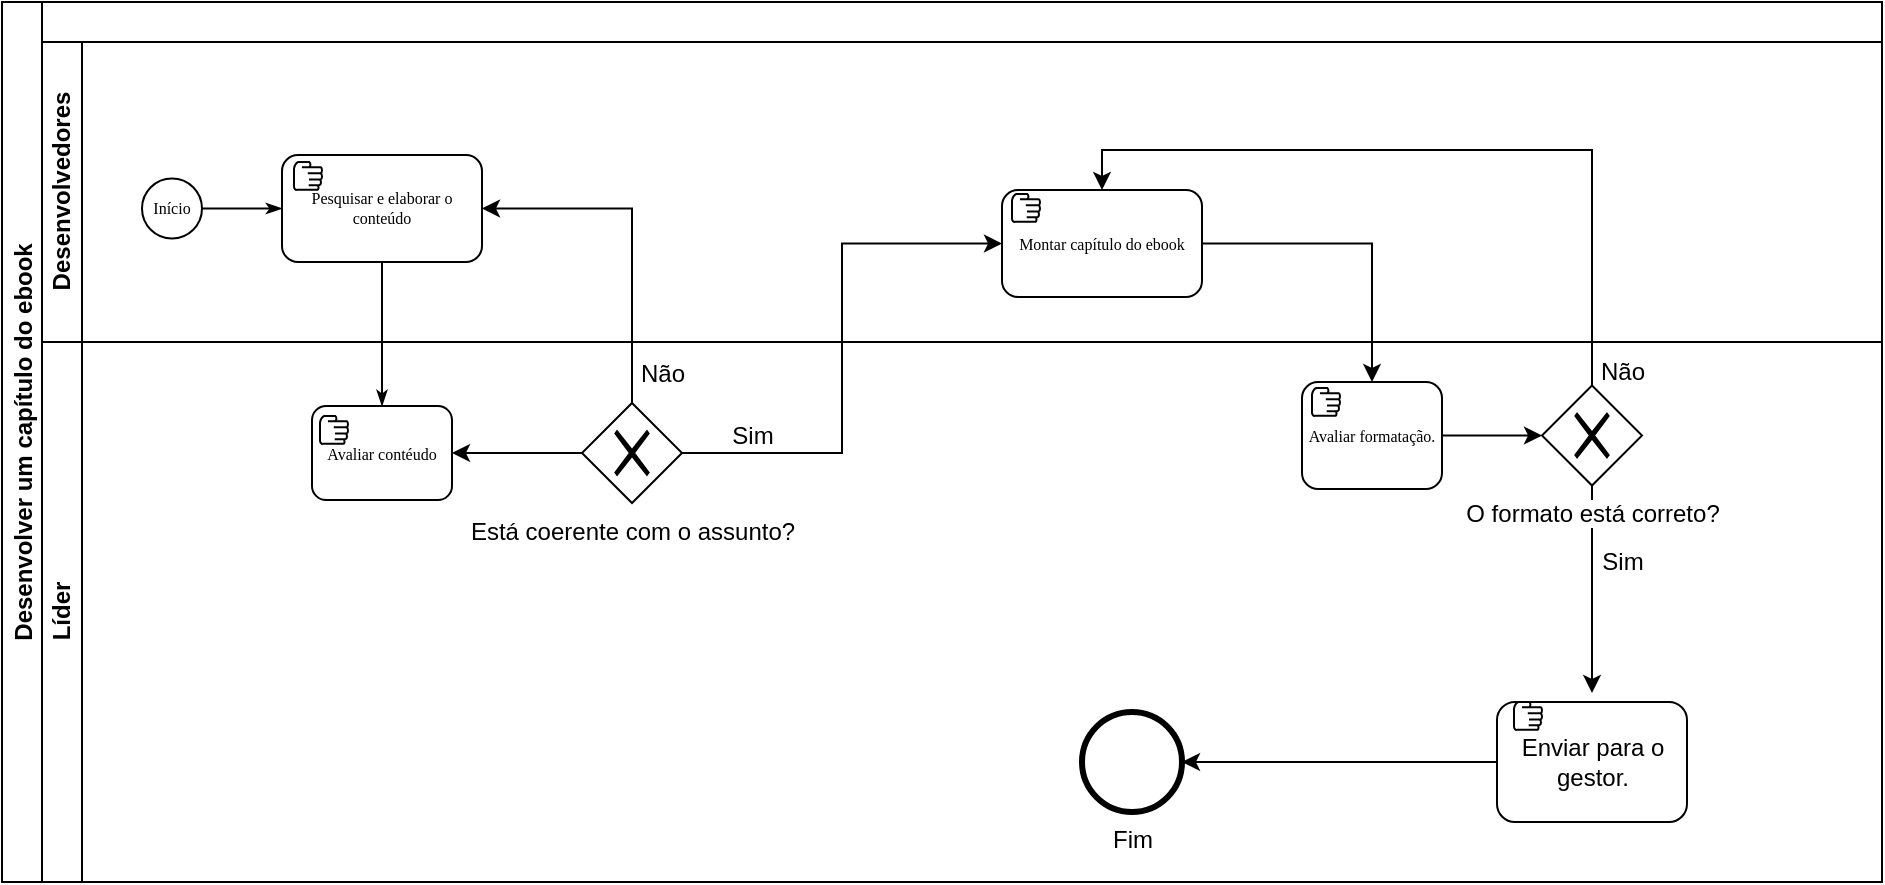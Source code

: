 <mxfile version="12.6.7" type="github">
  <diagram name="Page-1" id="c7488fd3-1785-93aa-aadb-54a6760d102a">
    <mxGraphModel dx="1102" dy="482" grid="1" gridSize="10" guides="1" tooltips="1" connect="1" arrows="1" fold="1" page="1" pageScale="1" pageWidth="1100" pageHeight="850" background="#ffffff" math="0" shadow="0">
      <root>
        <mxCell id="0"/>
        <mxCell id="1" parent="0"/>
        <mxCell id="2b4e8129b02d487f-1" value="" style="swimlane;html=1;childLayout=stackLayout;horizontal=1;startSize=20;horizontalStack=0;rounded=0;shadow=0;labelBackgroundColor=none;strokeWidth=1;fontFamily=Verdana;fontSize=8;align=center;" parent="1" vertex="1">
          <mxGeometry x="180" y="70" width="920" height="440" as="geometry">
            <mxRectangle x="180" y="70" width="50" height="40" as="alternateBounds"/>
          </mxGeometry>
        </mxCell>
        <mxCell id="-MDUBQ47qq7bkylrePRb-85" style="edgeStyle=orthogonalEdgeStyle;rounded=0;orthogonalLoop=1;jettySize=auto;html=1;entryX=0.5;entryY=0;entryDx=0;entryDy=0;" parent="2b4e8129b02d487f-1" source="-MDUBQ47qq7bkylrePRb-25" edge="1">
          <mxGeometry relative="1" as="geometry">
            <mxPoint x="775" y="345.5" as="targetPoint"/>
          </mxGeometry>
        </mxCell>
        <mxCell id="-MDUBQ47qq7bkylrePRb-86" value="Sim" style="text;html=1;align=center;verticalAlign=middle;resizable=0;points=[];labelBackgroundColor=#ffffff;" parent="-MDUBQ47qq7bkylrePRb-85" vertex="1" connectable="0">
          <mxGeometry x="-0.269" y="1" relative="1" as="geometry">
            <mxPoint x="14" as="offset"/>
          </mxGeometry>
        </mxCell>
        <mxCell id="2b4e8129b02d487f-2" value="Desenvolvedores" style="swimlane;html=1;startSize=20;horizontal=0;" parent="2b4e8129b02d487f-1" vertex="1">
          <mxGeometry y="20" width="920" height="150" as="geometry">
            <mxRectangle y="20" width="680" height="20" as="alternateBounds"/>
          </mxGeometry>
        </mxCell>
        <mxCell id="2b4e8129b02d487f-18" style="edgeStyle=orthogonalEdgeStyle;rounded=0;html=1;labelBackgroundColor=none;startArrow=none;startFill=0;startSize=5;endArrow=classicThin;endFill=1;endSize=5;jettySize=auto;orthogonalLoop=1;strokeWidth=1;fontFamily=Verdana;fontSize=8" parent="2b4e8129b02d487f-2" source="2b4e8129b02d487f-5" target="2b4e8129b02d487f-6" edge="1">
          <mxGeometry relative="1" as="geometry"/>
        </mxCell>
        <mxCell id="2b4e8129b02d487f-5" value="Início" style="ellipse;whiteSpace=wrap;html=1;rounded=0;shadow=0;labelBackgroundColor=none;strokeWidth=1;fontFamily=Verdana;fontSize=8;align=center;" parent="2b4e8129b02d487f-2" vertex="1">
          <mxGeometry x="50" y="68.25" width="30" height="30" as="geometry"/>
        </mxCell>
        <mxCell id="2b4e8129b02d487f-6" value="Pesquisar e elaborar o conteúdo" style="rounded=1;whiteSpace=wrap;html=1;shadow=0;labelBackgroundColor=none;strokeWidth=1;fontFamily=Verdana;fontSize=8;align=center;" parent="2b4e8129b02d487f-2" vertex="1">
          <mxGeometry x="120" y="56.5" width="100" height="53.5" as="geometry"/>
        </mxCell>
        <mxCell id="-MDUBQ47qq7bkylrePRb-7" value="" style="shape=mxgraph.bpmn.manual_task;html=1;outlineConnect=0;" parent="2b4e8129b02d487f-2" vertex="1">
          <mxGeometry x="126" y="60" width="14" height="14" as="geometry"/>
        </mxCell>
        <mxCell id="-MDUBQ47qq7bkylrePRb-18" value="Montar capítulo do ebook" style="rounded=1;whiteSpace=wrap;html=1;shadow=0;labelBackgroundColor=none;strokeWidth=1;fontFamily=Verdana;fontSize=8;align=center;" parent="2b4e8129b02d487f-2" vertex="1">
          <mxGeometry x="480" y="74" width="100" height="53.5" as="geometry"/>
        </mxCell>
        <mxCell id="-MDUBQ47qq7bkylrePRb-21" value="" style="shape=mxgraph.bpmn.manual_task;html=1;outlineConnect=0;" parent="2b4e8129b02d487f-2" vertex="1">
          <mxGeometry x="485" y="76" width="14" height="14" as="geometry"/>
        </mxCell>
        <mxCell id="-MDUBQ47qq7bkylrePRb-19" style="edgeStyle=orthogonalEdgeStyle;rounded=0;orthogonalLoop=1;jettySize=auto;html=1;entryX=0;entryY=0.5;entryDx=0;entryDy=0;" parent="2b4e8129b02d487f-1" source="-MDUBQ47qq7bkylrePRb-13" target="-MDUBQ47qq7bkylrePRb-18" edge="1">
          <mxGeometry relative="1" as="geometry"/>
        </mxCell>
        <mxCell id="-MDUBQ47qq7bkylrePRb-68" value="Sim" style="text;html=1;align=center;verticalAlign=middle;resizable=0;points=[];labelBackgroundColor=#ffffff;" parent="-MDUBQ47qq7bkylrePRb-19" vertex="1" connectable="0">
          <mxGeometry x="-0.534" y="16" relative="1" as="geometry">
            <mxPoint x="-26.67" y="7.25" as="offset"/>
          </mxGeometry>
        </mxCell>
        <mxCell id="2b4e8129b02d487f-3" value="Líder" style="swimlane;html=1;startSize=20;horizontal=0;" parent="2b4e8129b02d487f-1" vertex="1">
          <mxGeometry y="170" width="920" height="270" as="geometry">
            <mxRectangle y="170" width="680" height="20" as="alternateBounds"/>
          </mxGeometry>
        </mxCell>
        <mxCell id="-MDUBQ47qq7bkylrePRb-13" value="Está coerente com o assunto?" style="shape=mxgraph.bpmn.shape;html=1;verticalLabelPosition=bottom;labelBackgroundColor=#ffffff;verticalAlign=top;align=center;perimeter=rhombusPerimeter;background=gateway;outlineConnect=0;outline=none;symbol=exclusiveGw;" parent="2b4e8129b02d487f-3" vertex="1">
          <mxGeometry x="270" y="30.5" width="50" height="50" as="geometry"/>
        </mxCell>
        <mxCell id="-MDUBQ47qq7bkylrePRb-25" value="O formato está correto?" style="shape=mxgraph.bpmn.shape;html=1;verticalLabelPosition=bottom;labelBackgroundColor=#ffffff;verticalAlign=top;align=center;perimeter=rhombusPerimeter;background=gateway;outlineConnect=0;outline=none;symbol=exclusiveGw;" parent="2b4e8129b02d487f-3" vertex="1">
          <mxGeometry x="750" y="21.75" width="50" height="50" as="geometry"/>
        </mxCell>
        <mxCell id="2b4e8129b02d487f-7" value="Avaliar contéudo" style="rounded=1;whiteSpace=wrap;html=1;shadow=0;labelBackgroundColor=none;strokeWidth=1;fontFamily=Verdana;fontSize=8;align=center;" parent="2b4e8129b02d487f-3" vertex="1">
          <mxGeometry x="135" y="32" width="70" height="47" as="geometry"/>
        </mxCell>
        <mxCell id="-MDUBQ47qq7bkylrePRb-23" style="edgeStyle=orthogonalEdgeStyle;rounded=0;orthogonalLoop=1;jettySize=auto;html=1;exitX=0;exitY=0.5;exitDx=0;exitDy=0;entryX=1;entryY=0.5;entryDx=0;entryDy=0;" parent="2b4e8129b02d487f-3" source="-MDUBQ47qq7bkylrePRb-13" target="2b4e8129b02d487f-7" edge="1">
          <mxGeometry relative="1" as="geometry"/>
        </mxCell>
        <mxCell id="-MDUBQ47qq7bkylrePRb-79" style="edgeStyle=orthogonalEdgeStyle;rounded=0;orthogonalLoop=1;jettySize=auto;html=1;exitX=1;exitY=0.5;exitDx=0;exitDy=0;entryX=0;entryY=0.5;entryDx=0;entryDy=0;" parent="2b4e8129b02d487f-3" source="-MDUBQ47qq7bkylrePRb-54" target="-MDUBQ47qq7bkylrePRb-25" edge="1">
          <mxGeometry relative="1" as="geometry"/>
        </mxCell>
        <mxCell id="-MDUBQ47qq7bkylrePRb-54" value="Avaliar formatação." style="rounded=1;whiteSpace=wrap;html=1;shadow=0;labelBackgroundColor=none;strokeWidth=1;fontFamily=Verdana;fontSize=8;align=center;" parent="2b4e8129b02d487f-3" vertex="1">
          <mxGeometry x="630" y="20" width="70" height="53.5" as="geometry"/>
        </mxCell>
        <mxCell id="-MDUBQ47qq7bkylrePRb-56" value="" style="shape=mxgraph.bpmn.manual_task;html=1;outlineConnect=0;" parent="2b4e8129b02d487f-3" vertex="1">
          <mxGeometry x="635" y="23" width="14" height="14" as="geometry"/>
        </mxCell>
        <mxCell id="-MDUBQ47qq7bkylrePRb-69" value="" style="shape=mxgraph.bpmn.manual_task;html=1;outlineConnect=0;" parent="2b4e8129b02d487f-3" vertex="1">
          <mxGeometry x="139" y="37" width="14" height="14" as="geometry"/>
        </mxCell>
        <mxCell id="YEssgof4O7HFrOrWV9-O-7" style="edgeStyle=orthogonalEdgeStyle;rounded=0;orthogonalLoop=1;jettySize=auto;html=1;entryX=1;entryY=0.5;entryDx=0;entryDy=0;" parent="2b4e8129b02d487f-3" source="YEssgof4O7HFrOrWV9-O-2" target="YEssgof4O7HFrOrWV9-O-6" edge="1">
          <mxGeometry relative="1" as="geometry"/>
        </mxCell>
        <mxCell id="YEssgof4O7HFrOrWV9-O-2" value="Enviar para o gestor." style="shape=ext;rounded=1;html=1;whiteSpace=wrap;" parent="2b4e8129b02d487f-3" vertex="1">
          <mxGeometry x="727.5" y="180" width="95" height="60" as="geometry"/>
        </mxCell>
        <mxCell id="YEssgof4O7HFrOrWV9-O-3" value="" style="shape=mxgraph.bpmn.manual_task;html=1;outlineConnect=0;" parent="2b4e8129b02d487f-3" vertex="1">
          <mxGeometry x="736" y="180" width="14" height="14" as="geometry"/>
        </mxCell>
        <mxCell id="YEssgof4O7HFrOrWV9-O-6" value="Fim" style="shape=mxgraph.bpmn.shape;html=1;verticalLabelPosition=bottom;labelBackgroundColor=#ffffff;verticalAlign=top;align=center;perimeter=ellipsePerimeter;outlineConnect=0;outline=end;symbol=general;" parent="2b4e8129b02d487f-3" vertex="1">
          <mxGeometry x="520" y="185" width="50" height="50" as="geometry"/>
        </mxCell>
        <mxCell id="2b4e8129b02d487f-24" style="edgeStyle=orthogonalEdgeStyle;rounded=0;html=1;labelBackgroundColor=none;startArrow=none;startFill=0;startSize=5;endArrow=classicThin;endFill=1;endSize=5;jettySize=auto;orthogonalLoop=1;strokeWidth=1;fontFamily=Verdana;fontSize=8" parent="2b4e8129b02d487f-1" source="2b4e8129b02d487f-6" target="2b4e8129b02d487f-7" edge="1">
          <mxGeometry relative="1" as="geometry">
            <mxPoint x="170" y="220" as="targetPoint"/>
          </mxGeometry>
        </mxCell>
        <mxCell id="-MDUBQ47qq7bkylrePRb-64" style="edgeStyle=orthogonalEdgeStyle;rounded=0;orthogonalLoop=1;jettySize=auto;html=1;exitX=0.5;exitY=0;exitDx=0;exitDy=0;entryX=1;entryY=0.5;entryDx=0;entryDy=0;" parent="2b4e8129b02d487f-1" source="-MDUBQ47qq7bkylrePRb-13" target="2b4e8129b02d487f-6" edge="1">
          <mxGeometry relative="1" as="geometry"/>
        </mxCell>
        <mxCell id="-MDUBQ47qq7bkylrePRb-65" value="Não" style="text;html=1;align=center;verticalAlign=middle;resizable=0;points=[];labelBackgroundColor=#ffffff;" parent="-MDUBQ47qq7bkylrePRb-64" vertex="1" connectable="0">
          <mxGeometry x="-0.782" y="-1" relative="1" as="geometry">
            <mxPoint x="14" y="4.42" as="offset"/>
          </mxGeometry>
        </mxCell>
        <mxCell id="-MDUBQ47qq7bkylrePRb-55" style="edgeStyle=orthogonalEdgeStyle;rounded=0;orthogonalLoop=1;jettySize=auto;html=1;" parent="2b4e8129b02d487f-1" source="-MDUBQ47qq7bkylrePRb-18" target="-MDUBQ47qq7bkylrePRb-54" edge="1">
          <mxGeometry relative="1" as="geometry"/>
        </mxCell>
        <mxCell id="-MDUBQ47qq7bkylrePRb-74" style="edgeStyle=orthogonalEdgeStyle;rounded=0;orthogonalLoop=1;jettySize=auto;html=1;exitX=0.5;exitY=0;exitDx=0;exitDy=0;entryX=0.5;entryY=0;entryDx=0;entryDy=0;" parent="2b4e8129b02d487f-1" source="-MDUBQ47qq7bkylrePRb-25" target="-MDUBQ47qq7bkylrePRb-18" edge="1">
          <mxGeometry relative="1" as="geometry"/>
        </mxCell>
        <mxCell id="-MDUBQ47qq7bkylrePRb-75" value="Não" style="text;html=1;align=center;verticalAlign=middle;resizable=0;points=[];labelBackgroundColor=#ffffff;" parent="-MDUBQ47qq7bkylrePRb-74" vertex="1" connectable="0">
          <mxGeometry x="-0.854" relative="1" as="geometry">
            <mxPoint x="15" y="20.75" as="offset"/>
          </mxGeometry>
        </mxCell>
        <mxCell id="-MDUBQ47qq7bkylrePRb-6" value="Desenvolver um capítulo do ebook" style="swimlane;startSize=20;horizontal=0;" parent="1" vertex="1">
          <mxGeometry x="160" y="70" width="940" height="440" as="geometry"/>
        </mxCell>
      </root>
    </mxGraphModel>
  </diagram>
</mxfile>
